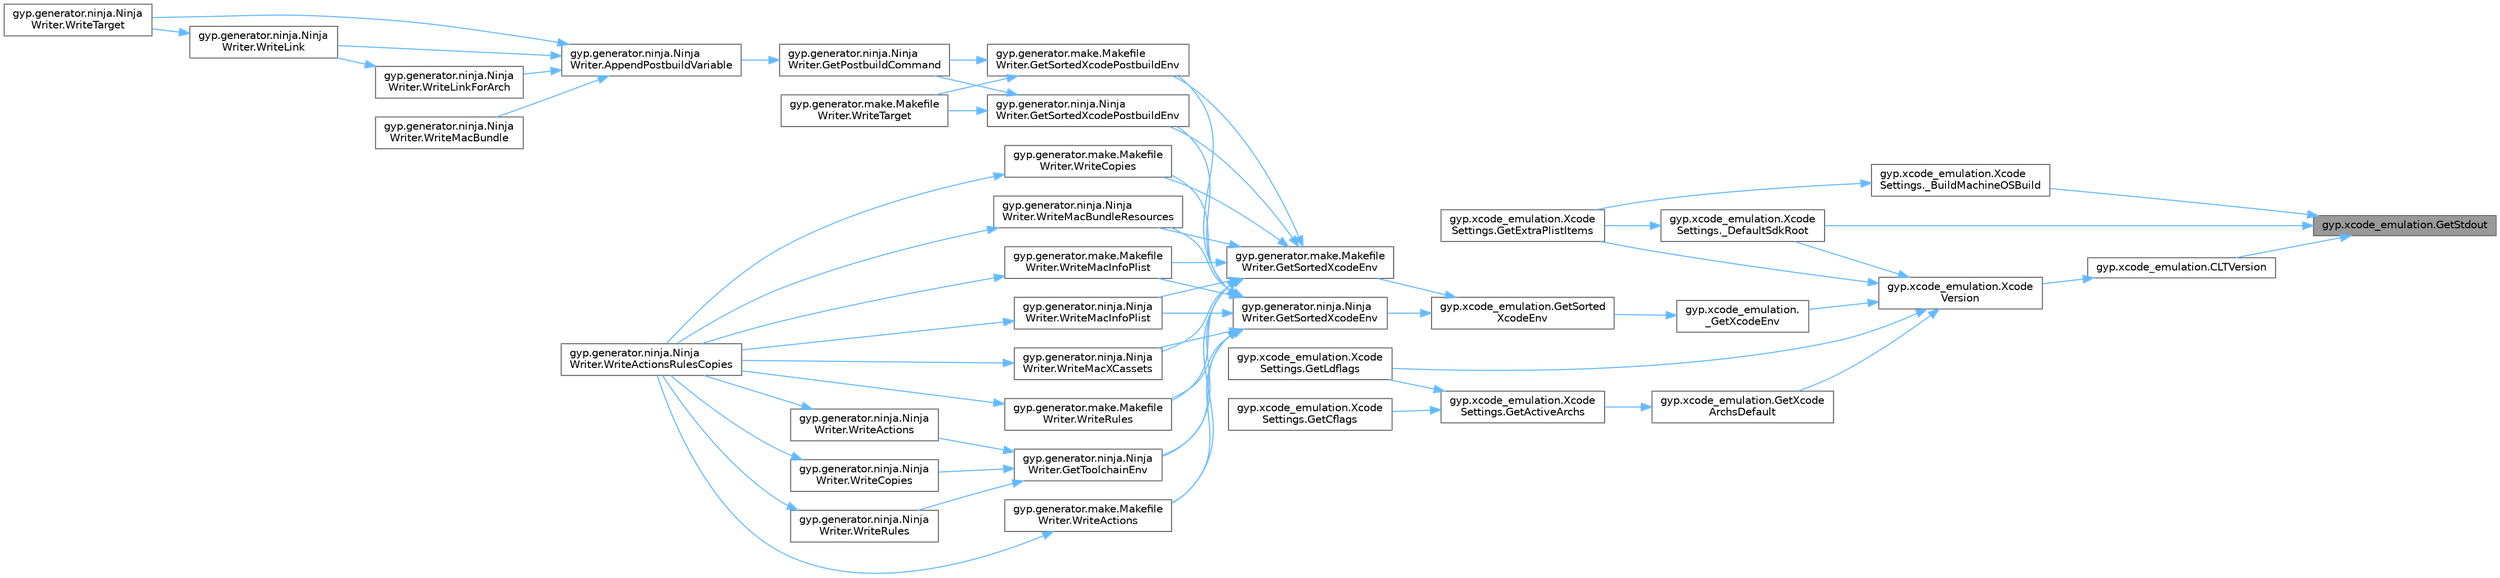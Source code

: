 digraph "gyp.xcode_emulation.GetStdout"
{
 // LATEX_PDF_SIZE
  bgcolor="transparent";
  edge [fontname=Helvetica,fontsize=10,labelfontname=Helvetica,labelfontsize=10];
  node [fontname=Helvetica,fontsize=10,shape=box,height=0.2,width=0.4];
  rankdir="RL";
  Node1 [id="Node000001",label="gyp.xcode_emulation.GetStdout",height=0.2,width=0.4,color="gray40", fillcolor="grey60", style="filled", fontcolor="black",tooltip=" "];
  Node1 -> Node2 [id="edge1_Node000001_Node000002",dir="back",color="steelblue1",style="solid",tooltip=" "];
  Node2 [id="Node000002",label="gyp.xcode_emulation.Xcode\lSettings._BuildMachineOSBuild",height=0.2,width=0.4,color="grey40", fillcolor="white", style="filled",URL="$classgyp_1_1xcode__emulation_1_1_xcode_settings.html#ac2705b3c57350790ee529d5de8b6774a",tooltip=" "];
  Node2 -> Node3 [id="edge2_Node000002_Node000003",dir="back",color="steelblue1",style="solid",tooltip=" "];
  Node3 [id="Node000003",label="gyp.xcode_emulation.Xcode\lSettings.GetExtraPlistItems",height=0.2,width=0.4,color="grey40", fillcolor="white", style="filled",URL="$classgyp_1_1xcode__emulation_1_1_xcode_settings.html#a4b2a8481ae12f410ed0b18dd745dfefb",tooltip=" "];
  Node1 -> Node4 [id="edge3_Node000001_Node000004",dir="back",color="steelblue1",style="solid",tooltip=" "];
  Node4 [id="Node000004",label="gyp.xcode_emulation.Xcode\lSettings._DefaultSdkRoot",height=0.2,width=0.4,color="grey40", fillcolor="white", style="filled",URL="$classgyp_1_1xcode__emulation_1_1_xcode_settings.html#abe08b4252f46a33121698f52c7589f21",tooltip=" "];
  Node4 -> Node3 [id="edge4_Node000004_Node000003",dir="back",color="steelblue1",style="solid",tooltip=" "];
  Node1 -> Node5 [id="edge5_Node000001_Node000005",dir="back",color="steelblue1",style="solid",tooltip=" "];
  Node5 [id="Node000005",label="gyp.xcode_emulation.CLTVersion",height=0.2,width=0.4,color="grey40", fillcolor="white", style="filled",URL="$namespacegyp_1_1xcode__emulation.html#a6181e86c098369dc23a157dcfd23853b",tooltip=" "];
  Node5 -> Node6 [id="edge6_Node000005_Node000006",dir="back",color="steelblue1",style="solid",tooltip=" "];
  Node6 [id="Node000006",label="gyp.xcode_emulation.Xcode\lVersion",height=0.2,width=0.4,color="grey40", fillcolor="white", style="filled",URL="$namespacegyp_1_1xcode__emulation.html#a1a72502b1aac015a0a76ecc2af66b973",tooltip=" "];
  Node6 -> Node4 [id="edge7_Node000006_Node000004",dir="back",color="steelblue1",style="solid",tooltip=" "];
  Node6 -> Node7 [id="edge8_Node000006_Node000007",dir="back",color="steelblue1",style="solid",tooltip=" "];
  Node7 [id="Node000007",label="gyp.xcode_emulation.\l_GetXcodeEnv",height=0.2,width=0.4,color="grey40", fillcolor="white", style="filled",URL="$namespacegyp_1_1xcode__emulation.html#a20cf4bd1d1fe866a606bd37ece2706c6",tooltip=" "];
  Node7 -> Node8 [id="edge9_Node000007_Node000008",dir="back",color="steelblue1",style="solid",tooltip=" "];
  Node8 [id="Node000008",label="gyp.xcode_emulation.GetSorted\lXcodeEnv",height=0.2,width=0.4,color="grey40", fillcolor="white", style="filled",URL="$namespacegyp_1_1xcode__emulation.html#a3f249d60a699c9c6af44b754c2e3cb5d",tooltip=" "];
  Node8 -> Node9 [id="edge10_Node000008_Node000009",dir="back",color="steelblue1",style="solid",tooltip=" "];
  Node9 [id="Node000009",label="gyp.generator.make.Makefile\lWriter.GetSortedXcodeEnv",height=0.2,width=0.4,color="grey40", fillcolor="white", style="filled",URL="$classgyp_1_1generator_1_1make_1_1_makefile_writer.html#a57505798c1ee0e9f82b5e50571507891",tooltip=" "];
  Node9 -> Node10 [id="edge11_Node000009_Node000010",dir="back",color="steelblue1",style="solid",tooltip=" "];
  Node10 [id="Node000010",label="gyp.generator.make.Makefile\lWriter.GetSortedXcodePostbuildEnv",height=0.2,width=0.4,color="grey40", fillcolor="white", style="filled",URL="$classgyp_1_1generator_1_1make_1_1_makefile_writer.html#aecac22a397aa5cd5b36902ff85c48e08",tooltip=" "];
  Node10 -> Node11 [id="edge12_Node000010_Node000011",dir="back",color="steelblue1",style="solid",tooltip=" "];
  Node11 [id="Node000011",label="gyp.generator.ninja.Ninja\lWriter.GetPostbuildCommand",height=0.2,width=0.4,color="grey40", fillcolor="white", style="filled",URL="$classgyp_1_1generator_1_1ninja_1_1_ninja_writer.html#a61f36cb3f2b25269e6bb305197493047",tooltip=" "];
  Node11 -> Node12 [id="edge13_Node000011_Node000012",dir="back",color="steelblue1",style="solid",tooltip=" "];
  Node12 [id="Node000012",label="gyp.generator.ninja.Ninja\lWriter.AppendPostbuildVariable",height=0.2,width=0.4,color="grey40", fillcolor="white", style="filled",URL="$classgyp_1_1generator_1_1ninja_1_1_ninja_writer.html#ad2b1a86b1b201975f7577f352ff41aef",tooltip=" "];
  Node12 -> Node13 [id="edge14_Node000012_Node000013",dir="back",color="steelblue1",style="solid",tooltip=" "];
  Node13 [id="Node000013",label="gyp.generator.ninja.Ninja\lWriter.WriteLink",height=0.2,width=0.4,color="grey40", fillcolor="white", style="filled",URL="$classgyp_1_1generator_1_1ninja_1_1_ninja_writer.html#a8cc3761a4301bfe622e401db757937c0",tooltip=" "];
  Node13 -> Node14 [id="edge15_Node000013_Node000014",dir="back",color="steelblue1",style="solid",tooltip=" "];
  Node14 [id="Node000014",label="gyp.generator.ninja.Ninja\lWriter.WriteTarget",height=0.2,width=0.4,color="grey40", fillcolor="white", style="filled",URL="$classgyp_1_1generator_1_1ninja_1_1_ninja_writer.html#acdac1bc5e8a5c376979376aedeb1331b",tooltip=" "];
  Node12 -> Node15 [id="edge16_Node000012_Node000015",dir="back",color="steelblue1",style="solid",tooltip=" "];
  Node15 [id="Node000015",label="gyp.generator.ninja.Ninja\lWriter.WriteLinkForArch",height=0.2,width=0.4,color="grey40", fillcolor="white", style="filled",URL="$classgyp_1_1generator_1_1ninja_1_1_ninja_writer.html#af3d9d233371727340c75d2767f79799c",tooltip=" "];
  Node15 -> Node13 [id="edge17_Node000015_Node000013",dir="back",color="steelblue1",style="solid",tooltip=" "];
  Node12 -> Node16 [id="edge18_Node000012_Node000016",dir="back",color="steelblue1",style="solid",tooltip=" "];
  Node16 [id="Node000016",label="gyp.generator.ninja.Ninja\lWriter.WriteMacBundle",height=0.2,width=0.4,color="grey40", fillcolor="white", style="filled",URL="$classgyp_1_1generator_1_1ninja_1_1_ninja_writer.html#a816d7ec8367021cfe0f89f7dff53c655",tooltip=" "];
  Node12 -> Node14 [id="edge19_Node000012_Node000014",dir="back",color="steelblue1",style="solid",tooltip=" "];
  Node10 -> Node17 [id="edge20_Node000010_Node000017",dir="back",color="steelblue1",style="solid",tooltip=" "];
  Node17 [id="Node000017",label="gyp.generator.make.Makefile\lWriter.WriteTarget",height=0.2,width=0.4,color="grey40", fillcolor="white", style="filled",URL="$classgyp_1_1generator_1_1make_1_1_makefile_writer.html#a60c0e10d8c914d38a9efe5099255cb3f",tooltip=" "];
  Node9 -> Node18 [id="edge21_Node000009_Node000018",dir="back",color="steelblue1",style="solid",tooltip=" "];
  Node18 [id="Node000018",label="gyp.generator.ninja.Ninja\lWriter.GetSortedXcodePostbuildEnv",height=0.2,width=0.4,color="grey40", fillcolor="white", style="filled",URL="$classgyp_1_1generator_1_1ninja_1_1_ninja_writer.html#a2806c44b24627ecc675a2f0d9fe3328c",tooltip=" "];
  Node18 -> Node11 [id="edge22_Node000018_Node000011",dir="back",color="steelblue1",style="solid",tooltip=" "];
  Node18 -> Node17 [id="edge23_Node000018_Node000017",dir="back",color="steelblue1",style="solid",tooltip=" "];
  Node9 -> Node19 [id="edge24_Node000009_Node000019",dir="back",color="steelblue1",style="solid",tooltip=" "];
  Node19 [id="Node000019",label="gyp.generator.ninja.Ninja\lWriter.GetToolchainEnv",height=0.2,width=0.4,color="grey40", fillcolor="white", style="filled",URL="$classgyp_1_1generator_1_1ninja_1_1_ninja_writer.html#a2962b9ea2d3afea5869d18aa3361a2e2",tooltip=" "];
  Node19 -> Node20 [id="edge25_Node000019_Node000020",dir="back",color="steelblue1",style="solid",tooltip=" "];
  Node20 [id="Node000020",label="gyp.generator.ninja.Ninja\lWriter.WriteActions",height=0.2,width=0.4,color="grey40", fillcolor="white", style="filled",URL="$classgyp_1_1generator_1_1ninja_1_1_ninja_writer.html#a655dd768b80c8065f498f0775ca48906",tooltip=" "];
  Node20 -> Node21 [id="edge26_Node000020_Node000021",dir="back",color="steelblue1",style="solid",tooltip=" "];
  Node21 [id="Node000021",label="gyp.generator.ninja.Ninja\lWriter.WriteActionsRulesCopies",height=0.2,width=0.4,color="grey40", fillcolor="white", style="filled",URL="$classgyp_1_1generator_1_1ninja_1_1_ninja_writer.html#a08fe4faba472a5933b5459cf99bee1dd",tooltip=" "];
  Node19 -> Node22 [id="edge27_Node000019_Node000022",dir="back",color="steelblue1",style="solid",tooltip=" "];
  Node22 [id="Node000022",label="gyp.generator.ninja.Ninja\lWriter.WriteCopies",height=0.2,width=0.4,color="grey40", fillcolor="white", style="filled",URL="$classgyp_1_1generator_1_1ninja_1_1_ninja_writer.html#aa85c15f5a18f80d340f8b3e64df2c0a5",tooltip=" "];
  Node22 -> Node21 [id="edge28_Node000022_Node000021",dir="back",color="steelblue1",style="solid",tooltip=" "];
  Node19 -> Node23 [id="edge29_Node000019_Node000023",dir="back",color="steelblue1",style="solid",tooltip=" "];
  Node23 [id="Node000023",label="gyp.generator.ninja.Ninja\lWriter.WriteRules",height=0.2,width=0.4,color="grey40", fillcolor="white", style="filled",URL="$classgyp_1_1generator_1_1ninja_1_1_ninja_writer.html#a9c7366ceaedc2c7f42743b108656668c",tooltip=" "];
  Node23 -> Node21 [id="edge30_Node000023_Node000021",dir="back",color="steelblue1",style="solid",tooltip=" "];
  Node9 -> Node24 [id="edge31_Node000009_Node000024",dir="back",color="steelblue1",style="solid",tooltip=" "];
  Node24 [id="Node000024",label="gyp.generator.make.Makefile\lWriter.WriteActions",height=0.2,width=0.4,color="grey40", fillcolor="white", style="filled",URL="$classgyp_1_1generator_1_1make_1_1_makefile_writer.html#a87f45e4da15f7f2d31024a0650b02792",tooltip=" "];
  Node24 -> Node21 [id="edge32_Node000024_Node000021",dir="back",color="steelblue1",style="solid",tooltip=" "];
  Node9 -> Node25 [id="edge33_Node000009_Node000025",dir="back",color="steelblue1",style="solid",tooltip=" "];
  Node25 [id="Node000025",label="gyp.generator.make.Makefile\lWriter.WriteCopies",height=0.2,width=0.4,color="grey40", fillcolor="white", style="filled",URL="$classgyp_1_1generator_1_1make_1_1_makefile_writer.html#af034d9db2c14c0b6cf2d45e724c82b55",tooltip=" "];
  Node25 -> Node21 [id="edge34_Node000025_Node000021",dir="back",color="steelblue1",style="solid",tooltip=" "];
  Node9 -> Node26 [id="edge35_Node000009_Node000026",dir="back",color="steelblue1",style="solid",tooltip=" "];
  Node26 [id="Node000026",label="gyp.generator.ninja.Ninja\lWriter.WriteMacBundleResources",height=0.2,width=0.4,color="grey40", fillcolor="white", style="filled",URL="$classgyp_1_1generator_1_1ninja_1_1_ninja_writer.html#ae79938b1b1859f0f413b3ad68dcdfe9d",tooltip=" "];
  Node26 -> Node21 [id="edge36_Node000026_Node000021",dir="back",color="steelblue1",style="solid",tooltip=" "];
  Node9 -> Node27 [id="edge37_Node000009_Node000027",dir="back",color="steelblue1",style="solid",tooltip=" "];
  Node27 [id="Node000027",label="gyp.generator.make.Makefile\lWriter.WriteMacInfoPlist",height=0.2,width=0.4,color="grey40", fillcolor="white", style="filled",URL="$classgyp_1_1generator_1_1make_1_1_makefile_writer.html#ad8c5e797b53aebe7208aeb7e49f54608",tooltip=" "];
  Node27 -> Node21 [id="edge38_Node000027_Node000021",dir="back",color="steelblue1",style="solid",tooltip=" "];
  Node9 -> Node28 [id="edge39_Node000009_Node000028",dir="back",color="steelblue1",style="solid",tooltip=" "];
  Node28 [id="Node000028",label="gyp.generator.ninja.Ninja\lWriter.WriteMacInfoPlist",height=0.2,width=0.4,color="grey40", fillcolor="white", style="filled",URL="$classgyp_1_1generator_1_1ninja_1_1_ninja_writer.html#ab52416a6b9d952a205a3b1ba073f637e",tooltip=" "];
  Node28 -> Node21 [id="edge40_Node000028_Node000021",dir="back",color="steelblue1",style="solid",tooltip=" "];
  Node9 -> Node29 [id="edge41_Node000009_Node000029",dir="back",color="steelblue1",style="solid",tooltip=" "];
  Node29 [id="Node000029",label="gyp.generator.ninja.Ninja\lWriter.WriteMacXCassets",height=0.2,width=0.4,color="grey40", fillcolor="white", style="filled",URL="$classgyp_1_1generator_1_1ninja_1_1_ninja_writer.html#a01ae52c3483a1b3ff32359c6c58cfe2c",tooltip=" "];
  Node29 -> Node21 [id="edge42_Node000029_Node000021",dir="back",color="steelblue1",style="solid",tooltip=" "];
  Node9 -> Node30 [id="edge43_Node000009_Node000030",dir="back",color="steelblue1",style="solid",tooltip=" "];
  Node30 [id="Node000030",label="gyp.generator.make.Makefile\lWriter.WriteRules",height=0.2,width=0.4,color="grey40", fillcolor="white", style="filled",URL="$classgyp_1_1generator_1_1make_1_1_makefile_writer.html#ae651401a37dc9cf675f8d333a1550bf4",tooltip=" "];
  Node30 -> Node21 [id="edge44_Node000030_Node000021",dir="back",color="steelblue1",style="solid",tooltip=" "];
  Node8 -> Node31 [id="edge45_Node000008_Node000031",dir="back",color="steelblue1",style="solid",tooltip=" "];
  Node31 [id="Node000031",label="gyp.generator.ninja.Ninja\lWriter.GetSortedXcodeEnv",height=0.2,width=0.4,color="grey40", fillcolor="white", style="filled",URL="$classgyp_1_1generator_1_1ninja_1_1_ninja_writer.html#a8780da0dd0802cd4b500ea408b443d88",tooltip=" "];
  Node31 -> Node10 [id="edge46_Node000031_Node000010",dir="back",color="steelblue1",style="solid",tooltip=" "];
  Node31 -> Node18 [id="edge47_Node000031_Node000018",dir="back",color="steelblue1",style="solid",tooltip=" "];
  Node31 -> Node19 [id="edge48_Node000031_Node000019",dir="back",color="steelblue1",style="solid",tooltip=" "];
  Node31 -> Node24 [id="edge49_Node000031_Node000024",dir="back",color="steelblue1",style="solid",tooltip=" "];
  Node31 -> Node25 [id="edge50_Node000031_Node000025",dir="back",color="steelblue1",style="solid",tooltip=" "];
  Node31 -> Node26 [id="edge51_Node000031_Node000026",dir="back",color="steelblue1",style="solid",tooltip=" "];
  Node31 -> Node27 [id="edge52_Node000031_Node000027",dir="back",color="steelblue1",style="solid",tooltip=" "];
  Node31 -> Node28 [id="edge53_Node000031_Node000028",dir="back",color="steelblue1",style="solid",tooltip=" "];
  Node31 -> Node29 [id="edge54_Node000031_Node000029",dir="back",color="steelblue1",style="solid",tooltip=" "];
  Node31 -> Node30 [id="edge55_Node000031_Node000030",dir="back",color="steelblue1",style="solid",tooltip=" "];
  Node6 -> Node3 [id="edge56_Node000006_Node000003",dir="back",color="steelblue1",style="solid",tooltip=" "];
  Node6 -> Node32 [id="edge57_Node000006_Node000032",dir="back",color="steelblue1",style="solid",tooltip=" "];
  Node32 [id="Node000032",label="gyp.xcode_emulation.Xcode\lSettings.GetLdflags",height=0.2,width=0.4,color="grey40", fillcolor="white", style="filled",URL="$classgyp_1_1xcode__emulation_1_1_xcode_settings.html#ae7fa6af002ba474b27d494baed3937c3",tooltip=" "];
  Node6 -> Node33 [id="edge58_Node000006_Node000033",dir="back",color="steelblue1",style="solid",tooltip=" "];
  Node33 [id="Node000033",label="gyp.xcode_emulation.GetXcode\lArchsDefault",height=0.2,width=0.4,color="grey40", fillcolor="white", style="filled",URL="$namespacegyp_1_1xcode__emulation.html#a7aaa8ba8c7b972eff1e2b83b5f9cdfb4",tooltip=" "];
  Node33 -> Node34 [id="edge59_Node000033_Node000034",dir="back",color="steelblue1",style="solid",tooltip=" "];
  Node34 [id="Node000034",label="gyp.xcode_emulation.Xcode\lSettings.GetActiveArchs",height=0.2,width=0.4,color="grey40", fillcolor="white", style="filled",URL="$classgyp_1_1xcode__emulation_1_1_xcode_settings.html#ac9dcdf1457bdcee7057f5b40459323b1",tooltip=" "];
  Node34 -> Node35 [id="edge60_Node000034_Node000035",dir="back",color="steelblue1",style="solid",tooltip=" "];
  Node35 [id="Node000035",label="gyp.xcode_emulation.Xcode\lSettings.GetCflags",height=0.2,width=0.4,color="grey40", fillcolor="white", style="filled",URL="$classgyp_1_1xcode__emulation_1_1_xcode_settings.html#aa5b53a651bb1dca5bd1b2c6396a917b9",tooltip=" "];
  Node34 -> Node32 [id="edge61_Node000034_Node000032",dir="back",color="steelblue1",style="solid",tooltip=" "];
}
